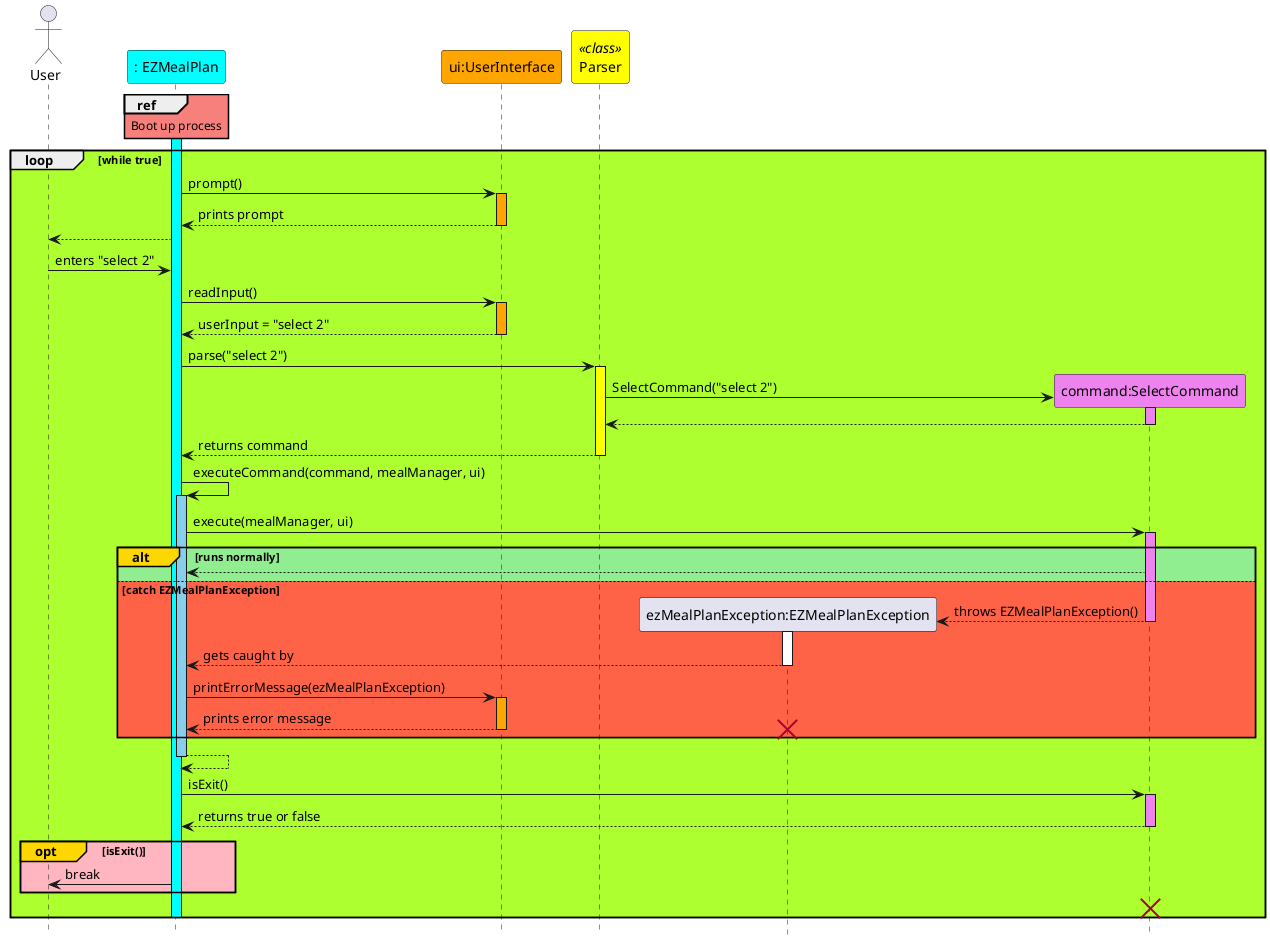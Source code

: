 @startuml
hide footbox
skinparam sequenceReferenceBackgroundColor #f7807c

actor User
participant ": EZMealPlan" as EZMealPlan #Cyan
participant "ui:UserInterface" as UserInterface #Orange
participant "Parser" as Parser <<class>> #Yellow
participant "ezMealPlanException:EZMealPlanException" as EZMealPlanException
participant "command:SelectCommand" as SelectCommand #Violet


activate EZMealPlan #Cyan
ref over EZMealPlan
Boot up process
end ref
loop #GreenYellow while true
EZMealPlan -> UserInterface : prompt()
activate UserInterface #Orange
UserInterface --> EZMealPlan : prints prompt
deactivate UserInterface
EZMealPlan --> User
User -> EZMealPlan : enters "select 2"
EZMealPlan -> UserInterface : readInput()
activate UserInterface #Orange
UserInterface --> EZMealPlan: userInput = "select 2"
deactivate UserInterface
EZMealPlan -> Parser : parse("select 2")
activate Parser #Yellow
create SelectCommand
Parser -> SelectCommand : SelectCommand("select 2")
activate SelectCommand #Violet
SelectCommand --> Parser
deactivate SelectCommand
Parser --> EZMealPlan : returns command
deactivate Parser
EZMealPlan -> EZMealPlan : executeCommand(command, mealManager, ui)
activate EZMealPlan #SkyBlue
EZMealPlan -> SelectCommand : execute(mealManager, ui)
alt#Gold #LightGreen runs normally
activate SelectCommand #Violet
SelectCommand --> EZMealPlan
else #Tomato catch EZMealPlanException
create EZMealPlanException
SelectCommand --> EZMealPlanException : throws EZMealPlanException()
deactivate SelectCommand
activate EZMealPlanException
EZMealPlanException --> EZMealPlan : gets caught by
deactivate EZMealPlanException
EZMealPlan -> UserInterface : printErrorMessage(ezMealPlanException)
activate UserInterface #Orange
UserInterface --> EZMealPlan : prints error message
destroy EZMealPlanException
deactivate UserInterface
end alt
deactivate SelectCommand
EZMealPlan --> EZMealPlan
deactivate EZMealPlan
EZMealPlan -> SelectCommand : isExit()
activate SelectCommand #Violet
SelectCommand --> EZMealPlan : returns true or false
deactivate SelectCommand
opt#Gold #LightPink isExit()
EZMealPlan -> User : break
end
destroy SelectCommand
deactivate EZMealPlan
end

@enduml

